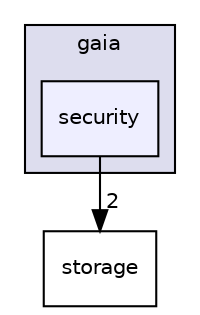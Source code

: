 digraph G {
  compound=true
  node [ fontsize="10", fontname="Helvetica"];
  edge [ labelfontsize="10", labelfontname="Helvetica"];
  subgraph clusterdir_1456e22c17612b474594c42fce5c0653 {
    graph [ bgcolor="#ddddee", pencolor="black", label="gaia" fontname="Helvetica", fontsize="10", URL="dir_1456e22c17612b474594c42fce5c0653.html"]
  dir_00c1195a6d6ceeec9cb37ed40204986a [shape=box, label="security", style="filled", fillcolor="#eeeeff", pencolor="black", URL="dir_00c1195a6d6ceeec9cb37ed40204986a.html"];
  }
  dir_c9e39960ebe360ab739e60b68b6b53c1 [shape=box label="storage" URL="dir_c9e39960ebe360ab739e60b68b6b53c1.html"];
  dir_00c1195a6d6ceeec9cb37ed40204986a->dir_c9e39960ebe360ab739e60b68b6b53c1 [headlabel="2", labeldistance=1.5 headhref="dir_000046_000048.html"];
}
